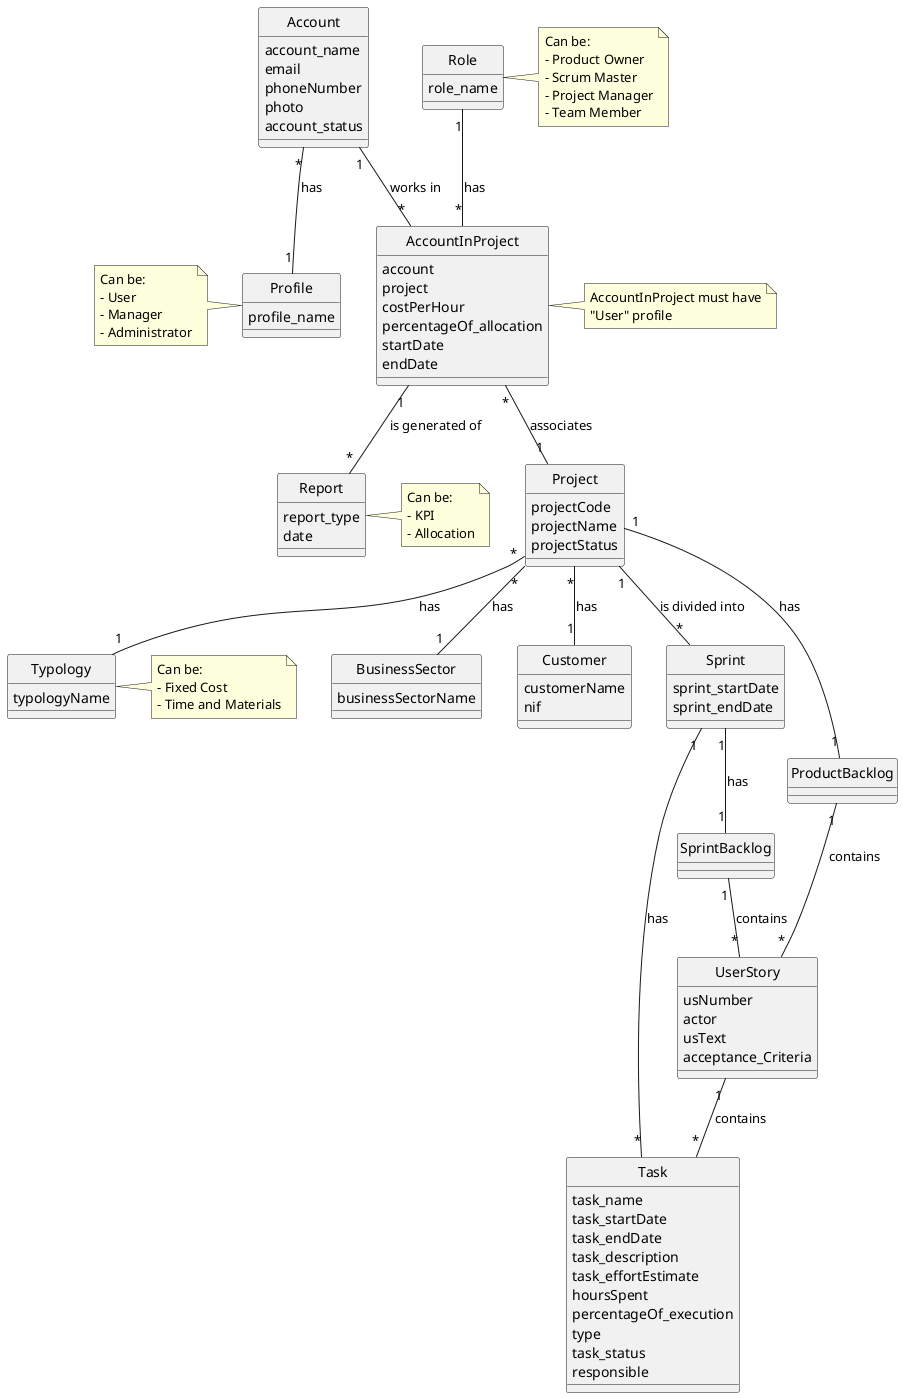 @startuml

Class Account{
account_name
email
phoneNumber
photo
account_status
}
hide Account circle



Class Profile{
profile_name
}
hide Profile circle
class Profile
note left: Can be:\n- User\n- Manager\n- Administrator



Class Role{
role_name
}
hide Role circle
class Role
note right: Can be:\n- Product Owner\n- Scrum Master\n- Project Manager\n- Team Member



Class Project{
projectCode
projectName
projectStatus
}
hide Project circle



Class Typology{
typologyName
}
hide Typology circle
class Typology
note right: Can be:\n- Fixed Cost\n- Time and Materials



Class BusinessSector{
businessSectorName
}
hide BusinessSector circle



Class Customer{
customerName
nif
}
hide Customer circle



Class UserStory{
usNumber
actor
usText
acceptance_Criteria
}
hide UserStory circle



Class Task{
task_name
task_startDate
task_endDate
task_description
task_effortEstimate
hoursSpent
percentageOf_execution
type
task_status
responsible
}
hide Task circle



Class Sprint {
sprint_startDate
sprint_endDate
}
hide Sprint circle



Class ProductBacklog{
}
hide ProductBacklog circle



Class SprintBacklog{
}
hide SprintBacklog circle



Class Report {
report_type
date
}
hide Report circle
class Report
note right: Can be:\n- KPI\n- Allocation



Class AccountInProject{
account
project
costPerHour
percentageOf_allocation
startDate
endDate
}
hide AccountInProject circle
class AccountInProject
note right: AccountInProject must have\n"User" profile


Account "1" -- "*" AccountInProject: works in
AccountInProject "*" -- "1" Project: associates
Account "*" -- "1" Profile: has
Project "1" -- "*" Sprint: is divided into
Sprint "1" -- "*" Task: has
Project "1" -- "1" ProductBacklog: has
Project "*" -- "1" Typology: has
Project "*" -- "1" Customer: has
Project "*" -- "1" BusinessSector: has
ProductBacklog "1" -- "*" UserStory: contains
Sprint "1" -- "1" SprintBacklog: has
SprintBacklog "1"--"*" UserStory: contains
UserStory "1"-- "*" Task: contains
AccountInProject "1" -- "*" Report: is generated of
Role "1" -- "*" AccountInProject: has

@enduml